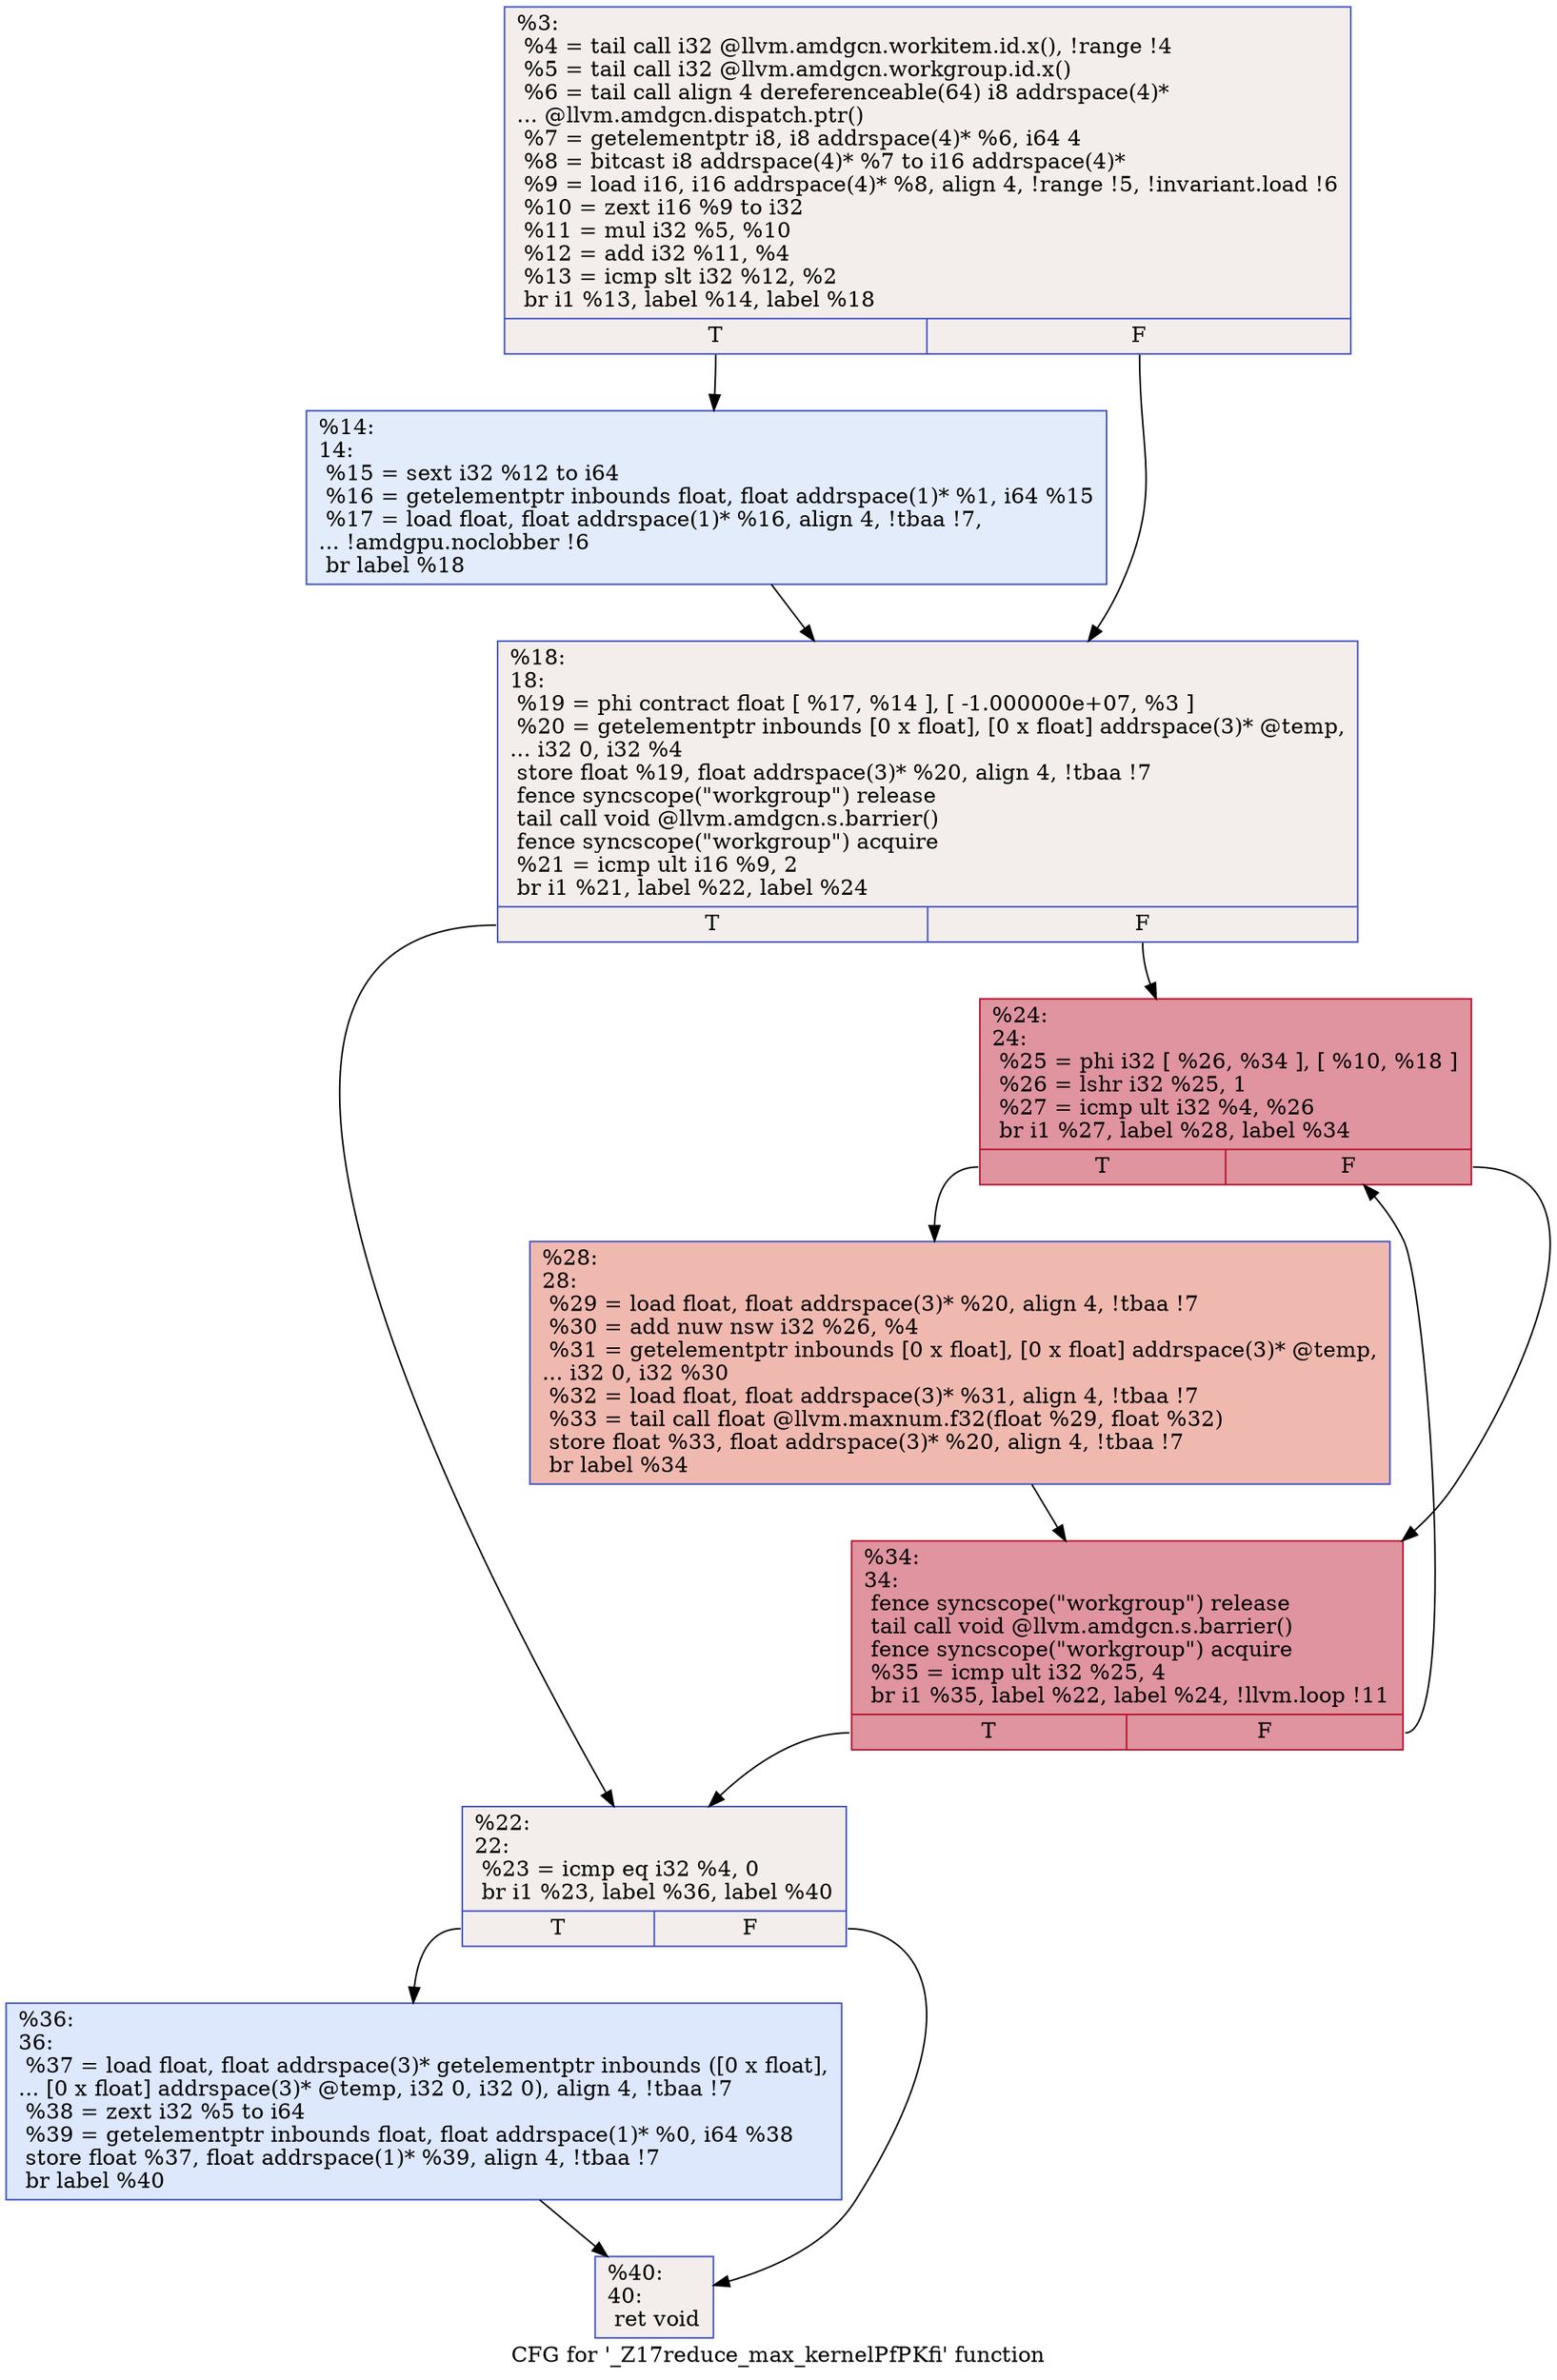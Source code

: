 digraph "CFG for '_Z17reduce_max_kernelPfPKfi' function" {
	label="CFG for '_Z17reduce_max_kernelPfPKfi' function";

	Node0x596efc0 [shape=record,color="#3d50c3ff", style=filled, fillcolor="#e3d9d370",label="{%3:\l  %4 = tail call i32 @llvm.amdgcn.workitem.id.x(), !range !4\l  %5 = tail call i32 @llvm.amdgcn.workgroup.id.x()\l  %6 = tail call align 4 dereferenceable(64) i8 addrspace(4)*\l... @llvm.amdgcn.dispatch.ptr()\l  %7 = getelementptr i8, i8 addrspace(4)* %6, i64 4\l  %8 = bitcast i8 addrspace(4)* %7 to i16 addrspace(4)*\l  %9 = load i16, i16 addrspace(4)* %8, align 4, !range !5, !invariant.load !6\l  %10 = zext i16 %9 to i32\l  %11 = mul i32 %5, %10\l  %12 = add i32 %11, %4\l  %13 = icmp slt i32 %12, %2\l  br i1 %13, label %14, label %18\l|{<s0>T|<s1>F}}"];
	Node0x596efc0:s0 -> Node0x596fd50;
	Node0x596efc0:s1 -> Node0x5970f50;
	Node0x596fd50 [shape=record,color="#3d50c3ff", style=filled, fillcolor="#bfd3f670",label="{%14:\l14:                                               \l  %15 = sext i32 %12 to i64\l  %16 = getelementptr inbounds float, float addrspace(1)* %1, i64 %15\l  %17 = load float, float addrspace(1)* %16, align 4, !tbaa !7,\l... !amdgpu.noclobber !6\l  br label %18\l}"];
	Node0x596fd50 -> Node0x5970f50;
	Node0x5970f50 [shape=record,color="#3d50c3ff", style=filled, fillcolor="#e3d9d370",label="{%18:\l18:                                               \l  %19 = phi contract float [ %17, %14 ], [ -1.000000e+07, %3 ]\l  %20 = getelementptr inbounds [0 x float], [0 x float] addrspace(3)* @temp,\l... i32 0, i32 %4\l  store float %19, float addrspace(3)* %20, align 4, !tbaa !7\l  fence syncscope(\"workgroup\") release\l  tail call void @llvm.amdgcn.s.barrier()\l  fence syncscope(\"workgroup\") acquire\l  %21 = icmp ult i16 %9, 2\l  br i1 %21, label %22, label %24\l|{<s0>T|<s1>F}}"];
	Node0x5970f50:s0 -> Node0x5973050;
	Node0x5970f50:s1 -> Node0x59730e0;
	Node0x5973050 [shape=record,color="#3d50c3ff", style=filled, fillcolor="#e3d9d370",label="{%22:\l22:                                               \l  %23 = icmp eq i32 %4, 0\l  br i1 %23, label %36, label %40\l|{<s0>T|<s1>F}}"];
	Node0x5973050:s0 -> Node0x59732b0;
	Node0x5973050:s1 -> Node0x5973300;
	Node0x59730e0 [shape=record,color="#b70d28ff", style=filled, fillcolor="#b70d2870",label="{%24:\l24:                                               \l  %25 = phi i32 [ %26, %34 ], [ %10, %18 ]\l  %26 = lshr i32 %25, 1\l  %27 = icmp ult i32 %4, %26\l  br i1 %27, label %28, label %34\l|{<s0>T|<s1>F}}"];
	Node0x59730e0:s0 -> Node0x5973700;
	Node0x59730e0:s1 -> Node0x5973470;
	Node0x5973700 [shape=record,color="#3d50c3ff", style=filled, fillcolor="#de614d70",label="{%28:\l28:                                               \l  %29 = load float, float addrspace(3)* %20, align 4, !tbaa !7\l  %30 = add nuw nsw i32 %26, %4\l  %31 = getelementptr inbounds [0 x float], [0 x float] addrspace(3)* @temp,\l... i32 0, i32 %30\l  %32 = load float, float addrspace(3)* %31, align 4, !tbaa !7\l  %33 = tail call float @llvm.maxnum.f32(float %29, float %32)\l  store float %33, float addrspace(3)* %20, align 4, !tbaa !7\l  br label %34\l}"];
	Node0x5973700 -> Node0x5973470;
	Node0x5973470 [shape=record,color="#b70d28ff", style=filled, fillcolor="#b70d2870",label="{%34:\l34:                                               \l  fence syncscope(\"workgroup\") release\l  tail call void @llvm.amdgcn.s.barrier()\l  fence syncscope(\"workgroup\") acquire\l  %35 = icmp ult i32 %25, 4\l  br i1 %35, label %22, label %24, !llvm.loop !11\l|{<s0>T|<s1>F}}"];
	Node0x5973470:s0 -> Node0x5973050;
	Node0x5973470:s1 -> Node0x59730e0;
	Node0x59732b0 [shape=record,color="#3d50c3ff", style=filled, fillcolor="#b2ccfb70",label="{%36:\l36:                                               \l  %37 = load float, float addrspace(3)* getelementptr inbounds ([0 x float],\l... [0 x float] addrspace(3)* @temp, i32 0, i32 0), align 4, !tbaa !7\l  %38 = zext i32 %5 to i64\l  %39 = getelementptr inbounds float, float addrspace(1)* %0, i64 %38\l  store float %37, float addrspace(1)* %39, align 4, !tbaa !7\l  br label %40\l}"];
	Node0x59732b0 -> Node0x5973300;
	Node0x5973300 [shape=record,color="#3d50c3ff", style=filled, fillcolor="#e3d9d370",label="{%40:\l40:                                               \l  ret void\l}"];
}
